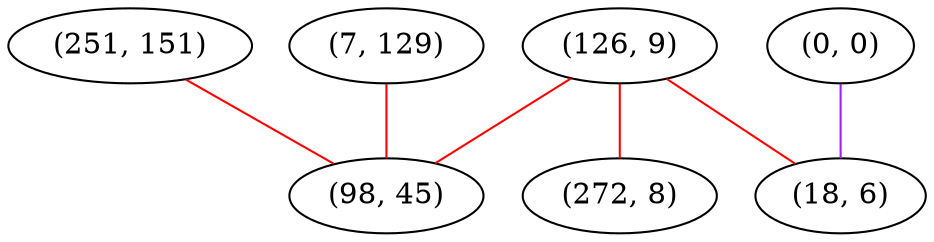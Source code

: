 graph "" {
"(251, 151)";
"(0, 0)";
"(7, 129)";
"(126, 9)";
"(272, 8)";
"(98, 45)";
"(18, 6)";
"(251, 151)" -- "(98, 45)"  [color=red, key=0, weight=1];
"(0, 0)" -- "(18, 6)"  [color=purple, key=0, weight=4];
"(7, 129)" -- "(98, 45)"  [color=red, key=0, weight=1];
"(126, 9)" -- "(98, 45)"  [color=red, key=0, weight=1];
"(126, 9)" -- "(272, 8)"  [color=red, key=0, weight=1];
"(126, 9)" -- "(18, 6)"  [color=red, key=0, weight=1];
}
